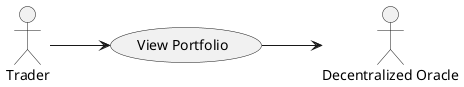 @startuml case04
left to right direction
actor Trader as T
usecase "View Portfolio" as UC2
actor "Decentralized Oracle" as O

T --> UC2
UC2 --> O
@enduml

@startuml caseSequence04
hide footbox
actor Trader as T
boundary "Interface Panel" as UI
participant "PortfolioManager" as PM
participant "BlockchainModule" as BM
participant "OracleModule" as OM

T -> UI : Select "View Portfolio" (SRS_REQ_401)
UI -> PM : Request Portfolio Data (SRS_REQ_401)
PM -> BM : Retrieve Holdings and Transaction History (SRS_REQ_402)
BM --> PM : Return Holdings and Transaction History
PM -> OM : Query Real-Time Market Prices (SRS_REQ_403)
OM --> PM : Return Aggregated Market Prices
PM -> PM : Calculate Portfolio Value (SRS_REQ_404)
PM -> UI : Display Portfolio Value, Holdings, and Transaction History (SRS_REQ_406)

alt Filter Portfolio View
    T -> UI : Apply Filters (e.g., by cryptocurrency or time range) (SRS_REQ_407_1)
    UI -> PM : Request Filtered Data (SRS_REQ_407_2)
    PM -> BM : Fetch Filtered Holdings or Transactions
    BM --> PM : Return Filtered Data
    PM -> UI : Display Filtered Portfolio Data
end

group Exception: Oracle Connection Failure
    PM -> UI : Display "Market Data Unavailable" (SRS_REQ_408_1)
    note over T, UI : This use case ends.
end

group Exception: Blockchain Connection Failure
    PM -> UI : Display "Portfolio Data Unavailable" (SRS_REQ_409_1)
    note over T, UI : This use case ends.
end
@enduml
